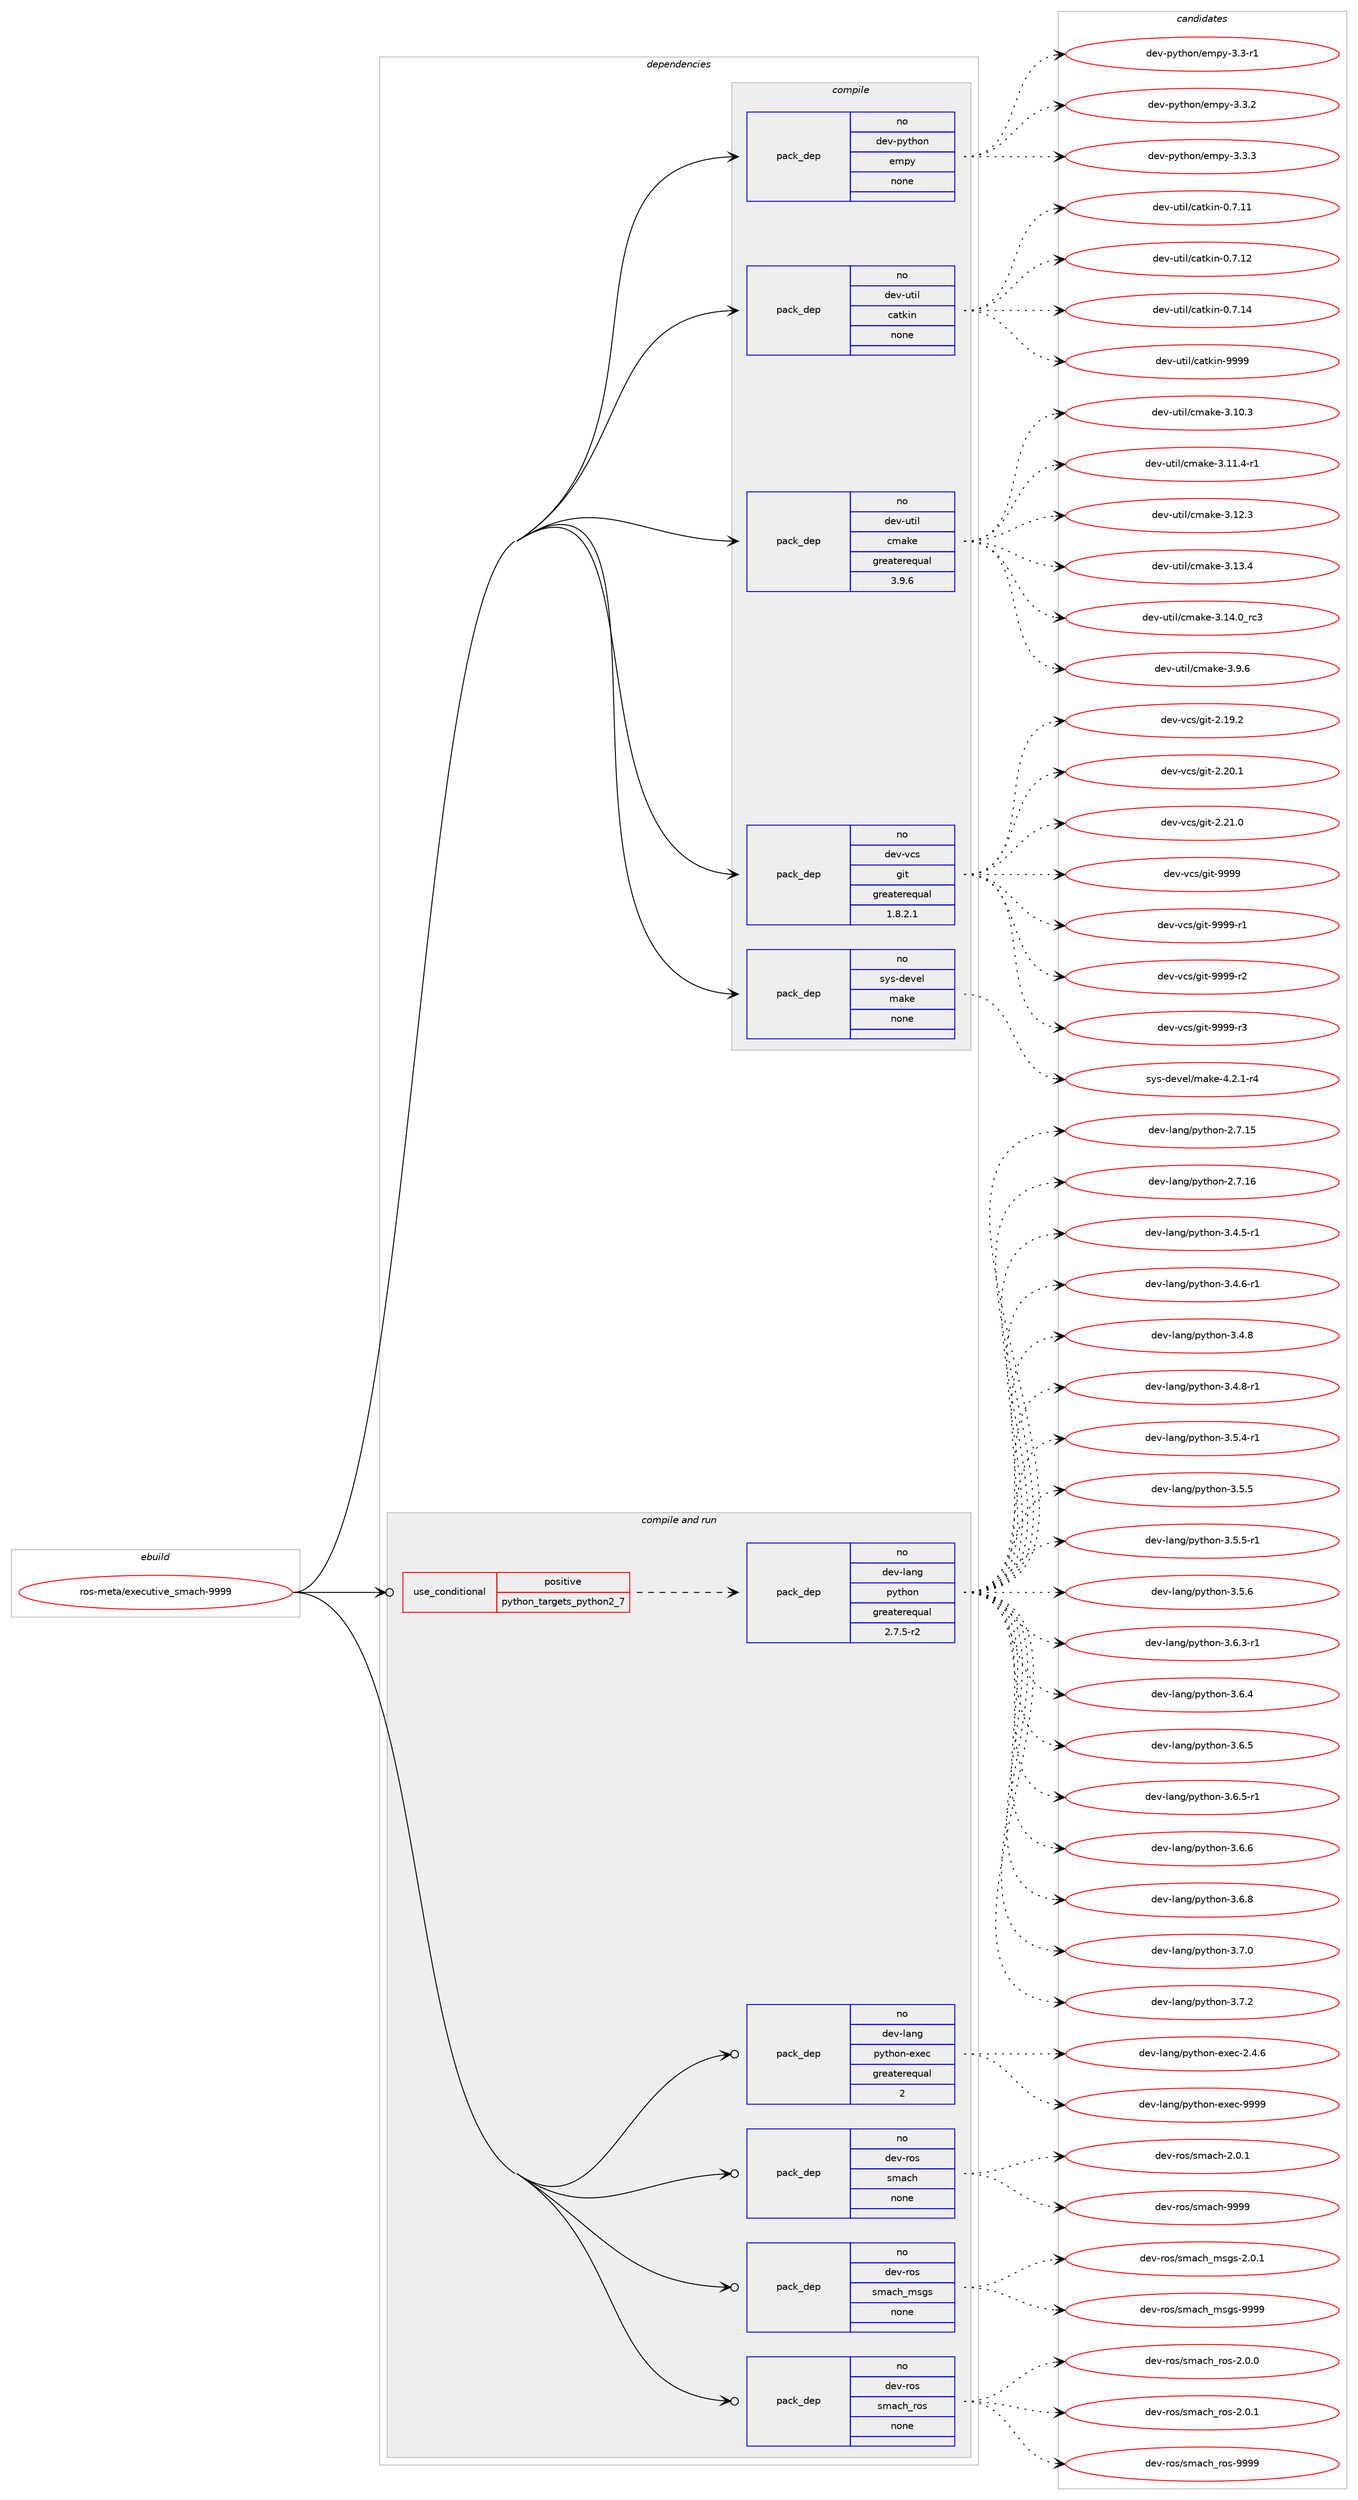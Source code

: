 digraph prolog {

# *************
# Graph options
# *************

newrank=true;
concentrate=true;
compound=true;
graph [rankdir=LR,fontname=Helvetica,fontsize=10,ranksep=1.5];#, ranksep=2.5, nodesep=0.2];
edge  [arrowhead=vee];
node  [fontname=Helvetica,fontsize=10];

# **********
# The ebuild
# **********

subgraph cluster_leftcol {
color=gray;
rank=same;
label=<<i>ebuild</i>>;
id [label="ros-meta/executive_smach-9999", color=red, width=4, href="../ros-meta/executive_smach-9999.svg"];
}

# ****************
# The dependencies
# ****************

subgraph cluster_midcol {
color=gray;
label=<<i>dependencies</i>>;
subgraph cluster_compile {
fillcolor="#eeeeee";
style=filled;
label=<<i>compile</i>>;
subgraph pack1203310 {
dependency1682531 [label=<<TABLE BORDER="0" CELLBORDER="1" CELLSPACING="0" CELLPADDING="4" WIDTH="220"><TR><TD ROWSPAN="6" CELLPADDING="30">pack_dep</TD></TR><TR><TD WIDTH="110">no</TD></TR><TR><TD>dev-python</TD></TR><TR><TD>empy</TD></TR><TR><TD>none</TD></TR><TR><TD></TD></TR></TABLE>>, shape=none, color=blue];
}
id:e -> dependency1682531:w [weight=20,style="solid",arrowhead="vee"];
subgraph pack1203311 {
dependency1682532 [label=<<TABLE BORDER="0" CELLBORDER="1" CELLSPACING="0" CELLPADDING="4" WIDTH="220"><TR><TD ROWSPAN="6" CELLPADDING="30">pack_dep</TD></TR><TR><TD WIDTH="110">no</TD></TR><TR><TD>dev-util</TD></TR><TR><TD>catkin</TD></TR><TR><TD>none</TD></TR><TR><TD></TD></TR></TABLE>>, shape=none, color=blue];
}
id:e -> dependency1682532:w [weight=20,style="solid",arrowhead="vee"];
subgraph pack1203312 {
dependency1682533 [label=<<TABLE BORDER="0" CELLBORDER="1" CELLSPACING="0" CELLPADDING="4" WIDTH="220"><TR><TD ROWSPAN="6" CELLPADDING="30">pack_dep</TD></TR><TR><TD WIDTH="110">no</TD></TR><TR><TD>dev-util</TD></TR><TR><TD>cmake</TD></TR><TR><TD>greaterequal</TD></TR><TR><TD>3.9.6</TD></TR></TABLE>>, shape=none, color=blue];
}
id:e -> dependency1682533:w [weight=20,style="solid",arrowhead="vee"];
subgraph pack1203313 {
dependency1682534 [label=<<TABLE BORDER="0" CELLBORDER="1" CELLSPACING="0" CELLPADDING="4" WIDTH="220"><TR><TD ROWSPAN="6" CELLPADDING="30">pack_dep</TD></TR><TR><TD WIDTH="110">no</TD></TR><TR><TD>dev-vcs</TD></TR><TR><TD>git</TD></TR><TR><TD>greaterequal</TD></TR><TR><TD>1.8.2.1</TD></TR></TABLE>>, shape=none, color=blue];
}
id:e -> dependency1682534:w [weight=20,style="solid",arrowhead="vee"];
subgraph pack1203314 {
dependency1682535 [label=<<TABLE BORDER="0" CELLBORDER="1" CELLSPACING="0" CELLPADDING="4" WIDTH="220"><TR><TD ROWSPAN="6" CELLPADDING="30">pack_dep</TD></TR><TR><TD WIDTH="110">no</TD></TR><TR><TD>sys-devel</TD></TR><TR><TD>make</TD></TR><TR><TD>none</TD></TR><TR><TD></TD></TR></TABLE>>, shape=none, color=blue];
}
id:e -> dependency1682535:w [weight=20,style="solid",arrowhead="vee"];
}
subgraph cluster_compileandrun {
fillcolor="#eeeeee";
style=filled;
label=<<i>compile and run</i>>;
subgraph cond451692 {
dependency1682536 [label=<<TABLE BORDER="0" CELLBORDER="1" CELLSPACING="0" CELLPADDING="4"><TR><TD ROWSPAN="3" CELLPADDING="10">use_conditional</TD></TR><TR><TD>positive</TD></TR><TR><TD>python_targets_python2_7</TD></TR></TABLE>>, shape=none, color=red];
subgraph pack1203315 {
dependency1682537 [label=<<TABLE BORDER="0" CELLBORDER="1" CELLSPACING="0" CELLPADDING="4" WIDTH="220"><TR><TD ROWSPAN="6" CELLPADDING="30">pack_dep</TD></TR><TR><TD WIDTH="110">no</TD></TR><TR><TD>dev-lang</TD></TR><TR><TD>python</TD></TR><TR><TD>greaterequal</TD></TR><TR><TD>2.7.5-r2</TD></TR></TABLE>>, shape=none, color=blue];
}
dependency1682536:e -> dependency1682537:w [weight=20,style="dashed",arrowhead="vee"];
}
id:e -> dependency1682536:w [weight=20,style="solid",arrowhead="odotvee"];
subgraph pack1203316 {
dependency1682538 [label=<<TABLE BORDER="0" CELLBORDER="1" CELLSPACING="0" CELLPADDING="4" WIDTH="220"><TR><TD ROWSPAN="6" CELLPADDING="30">pack_dep</TD></TR><TR><TD WIDTH="110">no</TD></TR><TR><TD>dev-lang</TD></TR><TR><TD>python-exec</TD></TR><TR><TD>greaterequal</TD></TR><TR><TD>2</TD></TR></TABLE>>, shape=none, color=blue];
}
id:e -> dependency1682538:w [weight=20,style="solid",arrowhead="odotvee"];
subgraph pack1203317 {
dependency1682539 [label=<<TABLE BORDER="0" CELLBORDER="1" CELLSPACING="0" CELLPADDING="4" WIDTH="220"><TR><TD ROWSPAN="6" CELLPADDING="30">pack_dep</TD></TR><TR><TD WIDTH="110">no</TD></TR><TR><TD>dev-ros</TD></TR><TR><TD>smach</TD></TR><TR><TD>none</TD></TR><TR><TD></TD></TR></TABLE>>, shape=none, color=blue];
}
id:e -> dependency1682539:w [weight=20,style="solid",arrowhead="odotvee"];
subgraph pack1203318 {
dependency1682540 [label=<<TABLE BORDER="0" CELLBORDER="1" CELLSPACING="0" CELLPADDING="4" WIDTH="220"><TR><TD ROWSPAN="6" CELLPADDING="30">pack_dep</TD></TR><TR><TD WIDTH="110">no</TD></TR><TR><TD>dev-ros</TD></TR><TR><TD>smach_msgs</TD></TR><TR><TD>none</TD></TR><TR><TD></TD></TR></TABLE>>, shape=none, color=blue];
}
id:e -> dependency1682540:w [weight=20,style="solid",arrowhead="odotvee"];
subgraph pack1203319 {
dependency1682541 [label=<<TABLE BORDER="0" CELLBORDER="1" CELLSPACING="0" CELLPADDING="4" WIDTH="220"><TR><TD ROWSPAN="6" CELLPADDING="30">pack_dep</TD></TR><TR><TD WIDTH="110">no</TD></TR><TR><TD>dev-ros</TD></TR><TR><TD>smach_ros</TD></TR><TR><TD>none</TD></TR><TR><TD></TD></TR></TABLE>>, shape=none, color=blue];
}
id:e -> dependency1682541:w [weight=20,style="solid",arrowhead="odotvee"];
}
subgraph cluster_run {
fillcolor="#eeeeee";
style=filled;
label=<<i>run</i>>;
}
}

# **************
# The candidates
# **************

subgraph cluster_choices {
rank=same;
color=gray;
label=<<i>candidates</i>>;

subgraph choice1203310 {
color=black;
nodesep=1;
choice1001011184511212111610411111047101109112121455146514511449 [label="dev-python/empy-3.3-r1", color=red, width=4,href="../dev-python/empy-3.3-r1.svg"];
choice1001011184511212111610411111047101109112121455146514650 [label="dev-python/empy-3.3.2", color=red, width=4,href="../dev-python/empy-3.3.2.svg"];
choice1001011184511212111610411111047101109112121455146514651 [label="dev-python/empy-3.3.3", color=red, width=4,href="../dev-python/empy-3.3.3.svg"];
dependency1682531:e -> choice1001011184511212111610411111047101109112121455146514511449:w [style=dotted,weight="100"];
dependency1682531:e -> choice1001011184511212111610411111047101109112121455146514650:w [style=dotted,weight="100"];
dependency1682531:e -> choice1001011184511212111610411111047101109112121455146514651:w [style=dotted,weight="100"];
}
subgraph choice1203311 {
color=black;
nodesep=1;
choice1001011184511711610510847999711610710511045484655464949 [label="dev-util/catkin-0.7.11", color=red, width=4,href="../dev-util/catkin-0.7.11.svg"];
choice1001011184511711610510847999711610710511045484655464950 [label="dev-util/catkin-0.7.12", color=red, width=4,href="../dev-util/catkin-0.7.12.svg"];
choice1001011184511711610510847999711610710511045484655464952 [label="dev-util/catkin-0.7.14", color=red, width=4,href="../dev-util/catkin-0.7.14.svg"];
choice100101118451171161051084799971161071051104557575757 [label="dev-util/catkin-9999", color=red, width=4,href="../dev-util/catkin-9999.svg"];
dependency1682532:e -> choice1001011184511711610510847999711610710511045484655464949:w [style=dotted,weight="100"];
dependency1682532:e -> choice1001011184511711610510847999711610710511045484655464950:w [style=dotted,weight="100"];
dependency1682532:e -> choice1001011184511711610510847999711610710511045484655464952:w [style=dotted,weight="100"];
dependency1682532:e -> choice100101118451171161051084799971161071051104557575757:w [style=dotted,weight="100"];
}
subgraph choice1203312 {
color=black;
nodesep=1;
choice1001011184511711610510847991099710710145514649484651 [label="dev-util/cmake-3.10.3", color=red, width=4,href="../dev-util/cmake-3.10.3.svg"];
choice10010111845117116105108479910997107101455146494946524511449 [label="dev-util/cmake-3.11.4-r1", color=red, width=4,href="../dev-util/cmake-3.11.4-r1.svg"];
choice1001011184511711610510847991099710710145514649504651 [label="dev-util/cmake-3.12.3", color=red, width=4,href="../dev-util/cmake-3.12.3.svg"];
choice1001011184511711610510847991099710710145514649514652 [label="dev-util/cmake-3.13.4", color=red, width=4,href="../dev-util/cmake-3.13.4.svg"];
choice1001011184511711610510847991099710710145514649524648951149951 [label="dev-util/cmake-3.14.0_rc3", color=red, width=4,href="../dev-util/cmake-3.14.0_rc3.svg"];
choice10010111845117116105108479910997107101455146574654 [label="dev-util/cmake-3.9.6", color=red, width=4,href="../dev-util/cmake-3.9.6.svg"];
dependency1682533:e -> choice1001011184511711610510847991099710710145514649484651:w [style=dotted,weight="100"];
dependency1682533:e -> choice10010111845117116105108479910997107101455146494946524511449:w [style=dotted,weight="100"];
dependency1682533:e -> choice1001011184511711610510847991099710710145514649504651:w [style=dotted,weight="100"];
dependency1682533:e -> choice1001011184511711610510847991099710710145514649514652:w [style=dotted,weight="100"];
dependency1682533:e -> choice1001011184511711610510847991099710710145514649524648951149951:w [style=dotted,weight="100"];
dependency1682533:e -> choice10010111845117116105108479910997107101455146574654:w [style=dotted,weight="100"];
}
subgraph choice1203313 {
color=black;
nodesep=1;
choice10010111845118991154710310511645504649574650 [label="dev-vcs/git-2.19.2", color=red, width=4,href="../dev-vcs/git-2.19.2.svg"];
choice10010111845118991154710310511645504650484649 [label="dev-vcs/git-2.20.1", color=red, width=4,href="../dev-vcs/git-2.20.1.svg"];
choice10010111845118991154710310511645504650494648 [label="dev-vcs/git-2.21.0", color=red, width=4,href="../dev-vcs/git-2.21.0.svg"];
choice1001011184511899115471031051164557575757 [label="dev-vcs/git-9999", color=red, width=4,href="../dev-vcs/git-9999.svg"];
choice10010111845118991154710310511645575757574511449 [label="dev-vcs/git-9999-r1", color=red, width=4,href="../dev-vcs/git-9999-r1.svg"];
choice10010111845118991154710310511645575757574511450 [label="dev-vcs/git-9999-r2", color=red, width=4,href="../dev-vcs/git-9999-r2.svg"];
choice10010111845118991154710310511645575757574511451 [label="dev-vcs/git-9999-r3", color=red, width=4,href="../dev-vcs/git-9999-r3.svg"];
dependency1682534:e -> choice10010111845118991154710310511645504649574650:w [style=dotted,weight="100"];
dependency1682534:e -> choice10010111845118991154710310511645504650484649:w [style=dotted,weight="100"];
dependency1682534:e -> choice10010111845118991154710310511645504650494648:w [style=dotted,weight="100"];
dependency1682534:e -> choice1001011184511899115471031051164557575757:w [style=dotted,weight="100"];
dependency1682534:e -> choice10010111845118991154710310511645575757574511449:w [style=dotted,weight="100"];
dependency1682534:e -> choice10010111845118991154710310511645575757574511450:w [style=dotted,weight="100"];
dependency1682534:e -> choice10010111845118991154710310511645575757574511451:w [style=dotted,weight="100"];
}
subgraph choice1203314 {
color=black;
nodesep=1;
choice1151211154510010111810110847109971071014552465046494511452 [label="sys-devel/make-4.2.1-r4", color=red, width=4,href="../sys-devel/make-4.2.1-r4.svg"];
dependency1682535:e -> choice1151211154510010111810110847109971071014552465046494511452:w [style=dotted,weight="100"];
}
subgraph choice1203315 {
color=black;
nodesep=1;
choice10010111845108971101034711212111610411111045504655464953 [label="dev-lang/python-2.7.15", color=red, width=4,href="../dev-lang/python-2.7.15.svg"];
choice10010111845108971101034711212111610411111045504655464954 [label="dev-lang/python-2.7.16", color=red, width=4,href="../dev-lang/python-2.7.16.svg"];
choice1001011184510897110103471121211161041111104551465246534511449 [label="dev-lang/python-3.4.5-r1", color=red, width=4,href="../dev-lang/python-3.4.5-r1.svg"];
choice1001011184510897110103471121211161041111104551465246544511449 [label="dev-lang/python-3.4.6-r1", color=red, width=4,href="../dev-lang/python-3.4.6-r1.svg"];
choice100101118451089711010347112121116104111110455146524656 [label="dev-lang/python-3.4.8", color=red, width=4,href="../dev-lang/python-3.4.8.svg"];
choice1001011184510897110103471121211161041111104551465246564511449 [label="dev-lang/python-3.4.8-r1", color=red, width=4,href="../dev-lang/python-3.4.8-r1.svg"];
choice1001011184510897110103471121211161041111104551465346524511449 [label="dev-lang/python-3.5.4-r1", color=red, width=4,href="../dev-lang/python-3.5.4-r1.svg"];
choice100101118451089711010347112121116104111110455146534653 [label="dev-lang/python-3.5.5", color=red, width=4,href="../dev-lang/python-3.5.5.svg"];
choice1001011184510897110103471121211161041111104551465346534511449 [label="dev-lang/python-3.5.5-r1", color=red, width=4,href="../dev-lang/python-3.5.5-r1.svg"];
choice100101118451089711010347112121116104111110455146534654 [label="dev-lang/python-3.5.6", color=red, width=4,href="../dev-lang/python-3.5.6.svg"];
choice1001011184510897110103471121211161041111104551465446514511449 [label="dev-lang/python-3.6.3-r1", color=red, width=4,href="../dev-lang/python-3.6.3-r1.svg"];
choice100101118451089711010347112121116104111110455146544652 [label="dev-lang/python-3.6.4", color=red, width=4,href="../dev-lang/python-3.6.4.svg"];
choice100101118451089711010347112121116104111110455146544653 [label="dev-lang/python-3.6.5", color=red, width=4,href="../dev-lang/python-3.6.5.svg"];
choice1001011184510897110103471121211161041111104551465446534511449 [label="dev-lang/python-3.6.5-r1", color=red, width=4,href="../dev-lang/python-3.6.5-r1.svg"];
choice100101118451089711010347112121116104111110455146544654 [label="dev-lang/python-3.6.6", color=red, width=4,href="../dev-lang/python-3.6.6.svg"];
choice100101118451089711010347112121116104111110455146544656 [label="dev-lang/python-3.6.8", color=red, width=4,href="../dev-lang/python-3.6.8.svg"];
choice100101118451089711010347112121116104111110455146554648 [label="dev-lang/python-3.7.0", color=red, width=4,href="../dev-lang/python-3.7.0.svg"];
choice100101118451089711010347112121116104111110455146554650 [label="dev-lang/python-3.7.2", color=red, width=4,href="../dev-lang/python-3.7.2.svg"];
dependency1682537:e -> choice10010111845108971101034711212111610411111045504655464953:w [style=dotted,weight="100"];
dependency1682537:e -> choice10010111845108971101034711212111610411111045504655464954:w [style=dotted,weight="100"];
dependency1682537:e -> choice1001011184510897110103471121211161041111104551465246534511449:w [style=dotted,weight="100"];
dependency1682537:e -> choice1001011184510897110103471121211161041111104551465246544511449:w [style=dotted,weight="100"];
dependency1682537:e -> choice100101118451089711010347112121116104111110455146524656:w [style=dotted,weight="100"];
dependency1682537:e -> choice1001011184510897110103471121211161041111104551465246564511449:w [style=dotted,weight="100"];
dependency1682537:e -> choice1001011184510897110103471121211161041111104551465346524511449:w [style=dotted,weight="100"];
dependency1682537:e -> choice100101118451089711010347112121116104111110455146534653:w [style=dotted,weight="100"];
dependency1682537:e -> choice1001011184510897110103471121211161041111104551465346534511449:w [style=dotted,weight="100"];
dependency1682537:e -> choice100101118451089711010347112121116104111110455146534654:w [style=dotted,weight="100"];
dependency1682537:e -> choice1001011184510897110103471121211161041111104551465446514511449:w [style=dotted,weight="100"];
dependency1682537:e -> choice100101118451089711010347112121116104111110455146544652:w [style=dotted,weight="100"];
dependency1682537:e -> choice100101118451089711010347112121116104111110455146544653:w [style=dotted,weight="100"];
dependency1682537:e -> choice1001011184510897110103471121211161041111104551465446534511449:w [style=dotted,weight="100"];
dependency1682537:e -> choice100101118451089711010347112121116104111110455146544654:w [style=dotted,weight="100"];
dependency1682537:e -> choice100101118451089711010347112121116104111110455146544656:w [style=dotted,weight="100"];
dependency1682537:e -> choice100101118451089711010347112121116104111110455146554648:w [style=dotted,weight="100"];
dependency1682537:e -> choice100101118451089711010347112121116104111110455146554650:w [style=dotted,weight="100"];
}
subgraph choice1203316 {
color=black;
nodesep=1;
choice1001011184510897110103471121211161041111104510112010199455046524654 [label="dev-lang/python-exec-2.4.6", color=red, width=4,href="../dev-lang/python-exec-2.4.6.svg"];
choice10010111845108971101034711212111610411111045101120101994557575757 [label="dev-lang/python-exec-9999", color=red, width=4,href="../dev-lang/python-exec-9999.svg"];
dependency1682538:e -> choice1001011184510897110103471121211161041111104510112010199455046524654:w [style=dotted,weight="100"];
dependency1682538:e -> choice10010111845108971101034711212111610411111045101120101994557575757:w [style=dotted,weight="100"];
}
subgraph choice1203317 {
color=black;
nodesep=1;
choice10010111845114111115471151099799104455046484649 [label="dev-ros/smach-2.0.1", color=red, width=4,href="../dev-ros/smach-2.0.1.svg"];
choice100101118451141111154711510997991044557575757 [label="dev-ros/smach-9999", color=red, width=4,href="../dev-ros/smach-9999.svg"];
dependency1682539:e -> choice10010111845114111115471151099799104455046484649:w [style=dotted,weight="100"];
dependency1682539:e -> choice100101118451141111154711510997991044557575757:w [style=dotted,weight="100"];
}
subgraph choice1203318 {
color=black;
nodesep=1;
choice1001011184511411111547115109979910495109115103115455046484649 [label="dev-ros/smach_msgs-2.0.1", color=red, width=4,href="../dev-ros/smach_msgs-2.0.1.svg"];
choice10010111845114111115471151099799104951091151031154557575757 [label="dev-ros/smach_msgs-9999", color=red, width=4,href="../dev-ros/smach_msgs-9999.svg"];
dependency1682540:e -> choice1001011184511411111547115109979910495109115103115455046484649:w [style=dotted,weight="100"];
dependency1682540:e -> choice10010111845114111115471151099799104951091151031154557575757:w [style=dotted,weight="100"];
}
subgraph choice1203319 {
color=black;
nodesep=1;
choice1001011184511411111547115109979910495114111115455046484648 [label="dev-ros/smach_ros-2.0.0", color=red, width=4,href="../dev-ros/smach_ros-2.0.0.svg"];
choice1001011184511411111547115109979910495114111115455046484649 [label="dev-ros/smach_ros-2.0.1", color=red, width=4,href="../dev-ros/smach_ros-2.0.1.svg"];
choice10010111845114111115471151099799104951141111154557575757 [label="dev-ros/smach_ros-9999", color=red, width=4,href="../dev-ros/smach_ros-9999.svg"];
dependency1682541:e -> choice1001011184511411111547115109979910495114111115455046484648:w [style=dotted,weight="100"];
dependency1682541:e -> choice1001011184511411111547115109979910495114111115455046484649:w [style=dotted,weight="100"];
dependency1682541:e -> choice10010111845114111115471151099799104951141111154557575757:w [style=dotted,weight="100"];
}
}

}

